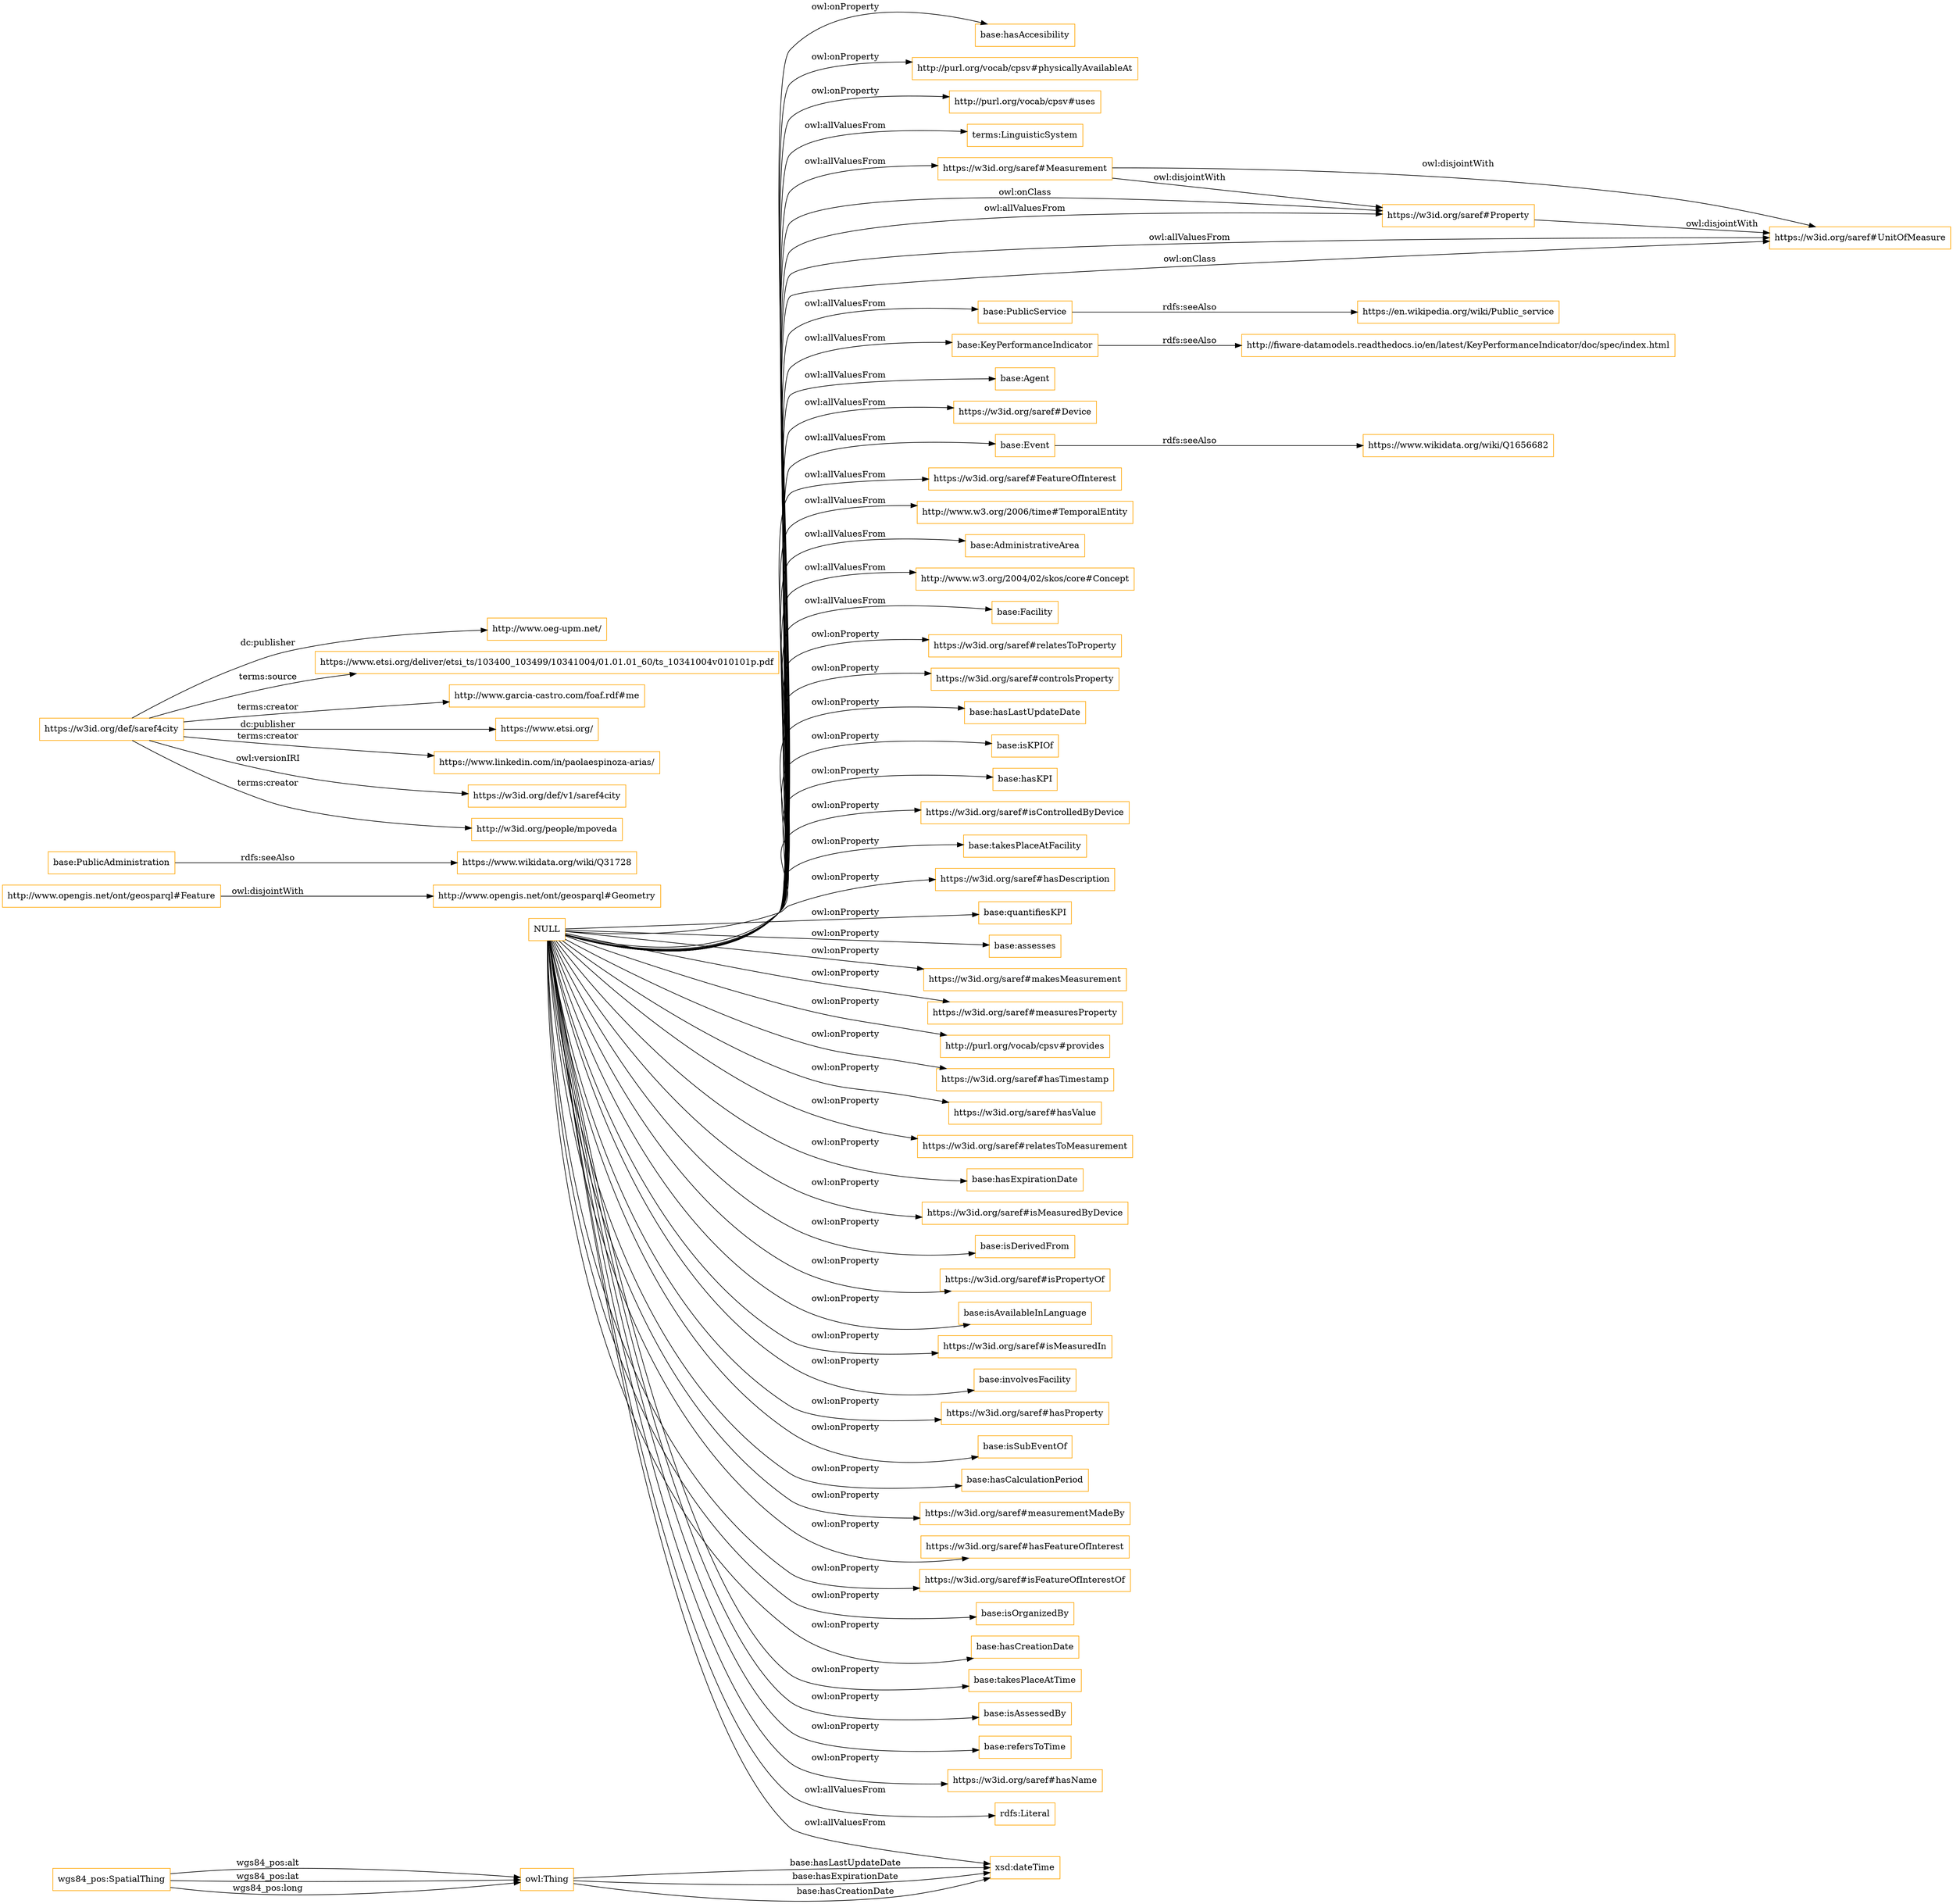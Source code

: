 digraph ar2dtool_diagram { 
rankdir=LR;
size="1501"
node [shape = rectangle, color="orange"]; "terms:LinguisticSystem" "http://www.opengis.net/ont/geosparql#Feature" "https://w3id.org/saref#Property" "base:PublicService" "base:KeyPerformanceIndicator" "base:Agent" "https://w3id.org/saref#Device" "base:Event" "https://w3id.org/saref#FeatureOfInterest" "base:PublicAdministration" "http://www.opengis.net/ont/geosparql#Geometry" "http://www.w3.org/2006/time#TemporalEntity" "base:AdministrativeArea" "https://w3id.org/saref#UnitOfMeasure" "https://w3id.org/saref#Measurement" "http://www.w3.org/2004/02/skos/core#Concept" "base:Facility" ; /*classes style*/
	"base:KeyPerformanceIndicator" -> "http://fiware-datamodels.readthedocs.io/en/latest/KeyPerformanceIndicator/doc/spec/index.html" [ label = "rdfs:seeAlso" ];
	"http://www.opengis.net/ont/geosparql#Feature" -> "http://www.opengis.net/ont/geosparql#Geometry" [ label = "owl:disjointWith" ];
	"https://w3id.org/def/saref4city" -> "http://www.oeg-upm.net/" [ label = "dc:publisher" ];
	"https://w3id.org/def/saref4city" -> "https://www.etsi.org/deliver/etsi_ts/103400_103499/10341004/01.01.01_60/ts_10341004v010101p.pdf" [ label = "terms:source" ];
	"https://w3id.org/def/saref4city" -> "http://www.garcia-castro.com/foaf.rdf#me" [ label = "terms:creator" ];
	"https://w3id.org/def/saref4city" -> "https://www.etsi.org/" [ label = "dc:publisher" ];
	"https://w3id.org/def/saref4city" -> "https://www.linkedin.com/in/paolaespinoza-arias/" [ label = "terms:creator" ];
	"https://w3id.org/def/saref4city" -> "https://w3id.org/def/v1/saref4city" [ label = "owl:versionIRI" ];
	"https://w3id.org/def/saref4city" -> "http://w3id.org/people/mpoveda" [ label = "terms:creator" ];
	"base:Event" -> "https://www.wikidata.org/wiki/Q1656682" [ label = "rdfs:seeAlso" ];
	"https://w3id.org/saref#Measurement" -> "https://w3id.org/saref#Property" [ label = "owl:disjointWith" ];
	"https://w3id.org/saref#Measurement" -> "https://w3id.org/saref#UnitOfMeasure" [ label = "owl:disjointWith" ];
	"base:PublicService" -> "https://en.wikipedia.org/wiki/Public_service" [ label = "rdfs:seeAlso" ];
	"https://w3id.org/saref#Property" -> "https://w3id.org/saref#UnitOfMeasure" [ label = "owl:disjointWith" ];
	"base:PublicAdministration" -> "https://www.wikidata.org/wiki/Q31728" [ label = "rdfs:seeAlso" ];
	"NULL" -> "https://w3id.org/saref#relatesToProperty" [ label = "owl:onProperty" ];
	"NULL" -> "https://w3id.org/saref#controlsProperty" [ label = "owl:onProperty" ];
	"NULL" -> "base:hasLastUpdateDate" [ label = "owl:onProperty" ];
	"NULL" -> "base:isKPIOf" [ label = "owl:onProperty" ];
	"NULL" -> "http://www.w3.org/2006/time#TemporalEntity" [ label = "owl:allValuesFrom" ];
	"NULL" -> "base:hasKPI" [ label = "owl:onProperty" ];
	"NULL" -> "base:PublicService" [ label = "owl:allValuesFrom" ];
	"NULL" -> "https://w3id.org/saref#isControlledByDevice" [ label = "owl:onProperty" ];
	"NULL" -> "base:takesPlaceAtFacility" [ label = "owl:onProperty" ];
	"NULL" -> "https://w3id.org/saref#hasDescription" [ label = "owl:onProperty" ];
	"NULL" -> "base:quantifiesKPI" [ label = "owl:onProperty" ];
	"NULL" -> "https://w3id.org/saref#FeatureOfInterest" [ label = "owl:allValuesFrom" ];
	"NULL" -> "https://w3id.org/saref#UnitOfMeasure" [ label = "owl:allValuesFrom" ];
	"NULL" -> "base:Event" [ label = "owl:allValuesFrom" ];
	"NULL" -> "https://w3id.org/saref#Measurement" [ label = "owl:allValuesFrom" ];
	"NULL" -> "base:assesses" [ label = "owl:onProperty" ];
	"NULL" -> "https://w3id.org/saref#makesMeasurement" [ label = "owl:onProperty" ];
	"NULL" -> "base:KeyPerformanceIndicator" [ label = "owl:allValuesFrom" ];
	"NULL" -> "https://w3id.org/saref#measuresProperty" [ label = "owl:onProperty" ];
	"NULL" -> "https://w3id.org/saref#Device" [ label = "owl:allValuesFrom" ];
	"NULL" -> "http://purl.org/vocab/cpsv#provides" [ label = "owl:onProperty" ];
	"NULL" -> "https://w3id.org/saref#hasTimestamp" [ label = "owl:onProperty" ];
	"NULL" -> "https://w3id.org/saref#hasValue" [ label = "owl:onProperty" ];
	"NULL" -> "https://w3id.org/saref#relatesToMeasurement" [ label = "owl:onProperty" ];
	"NULL" -> "base:hasExpirationDate" [ label = "owl:onProperty" ];
	"NULL" -> "https://w3id.org/saref#isMeasuredByDevice" [ label = "owl:onProperty" ];
	"NULL" -> "base:isDerivedFrom" [ label = "owl:onProperty" ];
	"NULL" -> "https://w3id.org/saref#isPropertyOf" [ label = "owl:onProperty" ];
	"NULL" -> "base:isAvailableInLanguage" [ label = "owl:onProperty" ];
	"NULL" -> "https://w3id.org/saref#isMeasuredIn" [ label = "owl:onProperty" ];
	"NULL" -> "http://www.w3.org/2004/02/skos/core#Concept" [ label = "owl:allValuesFrom" ];
	"NULL" -> "base:involvesFacility" [ label = "owl:onProperty" ];
	"NULL" -> "base:Facility" [ label = "owl:allValuesFrom" ];
	"NULL" -> "https://w3id.org/saref#hasProperty" [ label = "owl:onProperty" ];
	"NULL" -> "base:isSubEventOf" [ label = "owl:onProperty" ];
	"NULL" -> "base:hasCalculationPeriod" [ label = "owl:onProperty" ];
	"NULL" -> "https://w3id.org/saref#measurementMadeBy" [ label = "owl:onProperty" ];
	"NULL" -> "https://w3id.org/saref#Property" [ label = "owl:onClass" ];
	"NULL" -> "https://w3id.org/saref#UnitOfMeasure" [ label = "owl:onClass" ];
	"NULL" -> "https://w3id.org/saref#hasFeatureOfInterest" [ label = "owl:onProperty" ];
	"NULL" -> "https://w3id.org/saref#isFeatureOfInterestOf" [ label = "owl:onProperty" ];
	"NULL" -> "base:isOrganizedBy" [ label = "owl:onProperty" ];
	"NULL" -> "base:Agent" [ label = "owl:allValuesFrom" ];
	"NULL" -> "base:hasCreationDate" [ label = "owl:onProperty" ];
	"NULL" -> "xsd:dateTime" [ label = "owl:allValuesFrom" ];
	"NULL" -> "terms:LinguisticSystem" [ label = "owl:allValuesFrom" ];
	"NULL" -> "base:takesPlaceAtTime" [ label = "owl:onProperty" ];
	"NULL" -> "base:AdministrativeArea" [ label = "owl:allValuesFrom" ];
	"NULL" -> "https://w3id.org/saref#Property" [ label = "owl:allValuesFrom" ];
	"NULL" -> "base:isAssessedBy" [ label = "owl:onProperty" ];
	"NULL" -> "base:refersToTime" [ label = "owl:onProperty" ];
	"NULL" -> "https://w3id.org/saref#hasName" [ label = "owl:onProperty" ];
	"NULL" -> "rdfs:Literal" [ label = "owl:allValuesFrom" ];
	"NULL" -> "base:hasAccesibility" [ label = "owl:onProperty" ];
	"NULL" -> "http://purl.org/vocab/cpsv#physicallyAvailableAt" [ label = "owl:onProperty" ];
	"NULL" -> "http://purl.org/vocab/cpsv#uses" [ label = "owl:onProperty" ];
	"wgs84_pos:SpatialThing" -> "owl:Thing" [ label = "wgs84_pos:alt" ];
	"owl:Thing" -> "xsd:dateTime" [ label = "base:hasLastUpdateDate" ];
	"wgs84_pos:SpatialThing" -> "owl:Thing" [ label = "wgs84_pos:lat" ];
	"owl:Thing" -> "xsd:dateTime" [ label = "base:hasExpirationDate" ];
	"owl:Thing" -> "xsd:dateTime" [ label = "base:hasCreationDate" ];
	"wgs84_pos:SpatialThing" -> "owl:Thing" [ label = "wgs84_pos:long" ];

}
